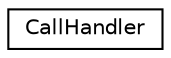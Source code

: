 digraph "Graphical Class Hierarchy"
{
 // LATEX_PDF_SIZE
  edge [fontname="Helvetica",fontsize="10",labelfontname="Helvetica",labelfontsize="10"];
  node [fontname="Helvetica",fontsize="10",shape=record];
  rankdir="LR";
  Node0 [label="CallHandler",height=0.2,width=0.4,color="black", fillcolor="white", style="filled",URL="$classCallHandler.html",tooltip=" "];
}
